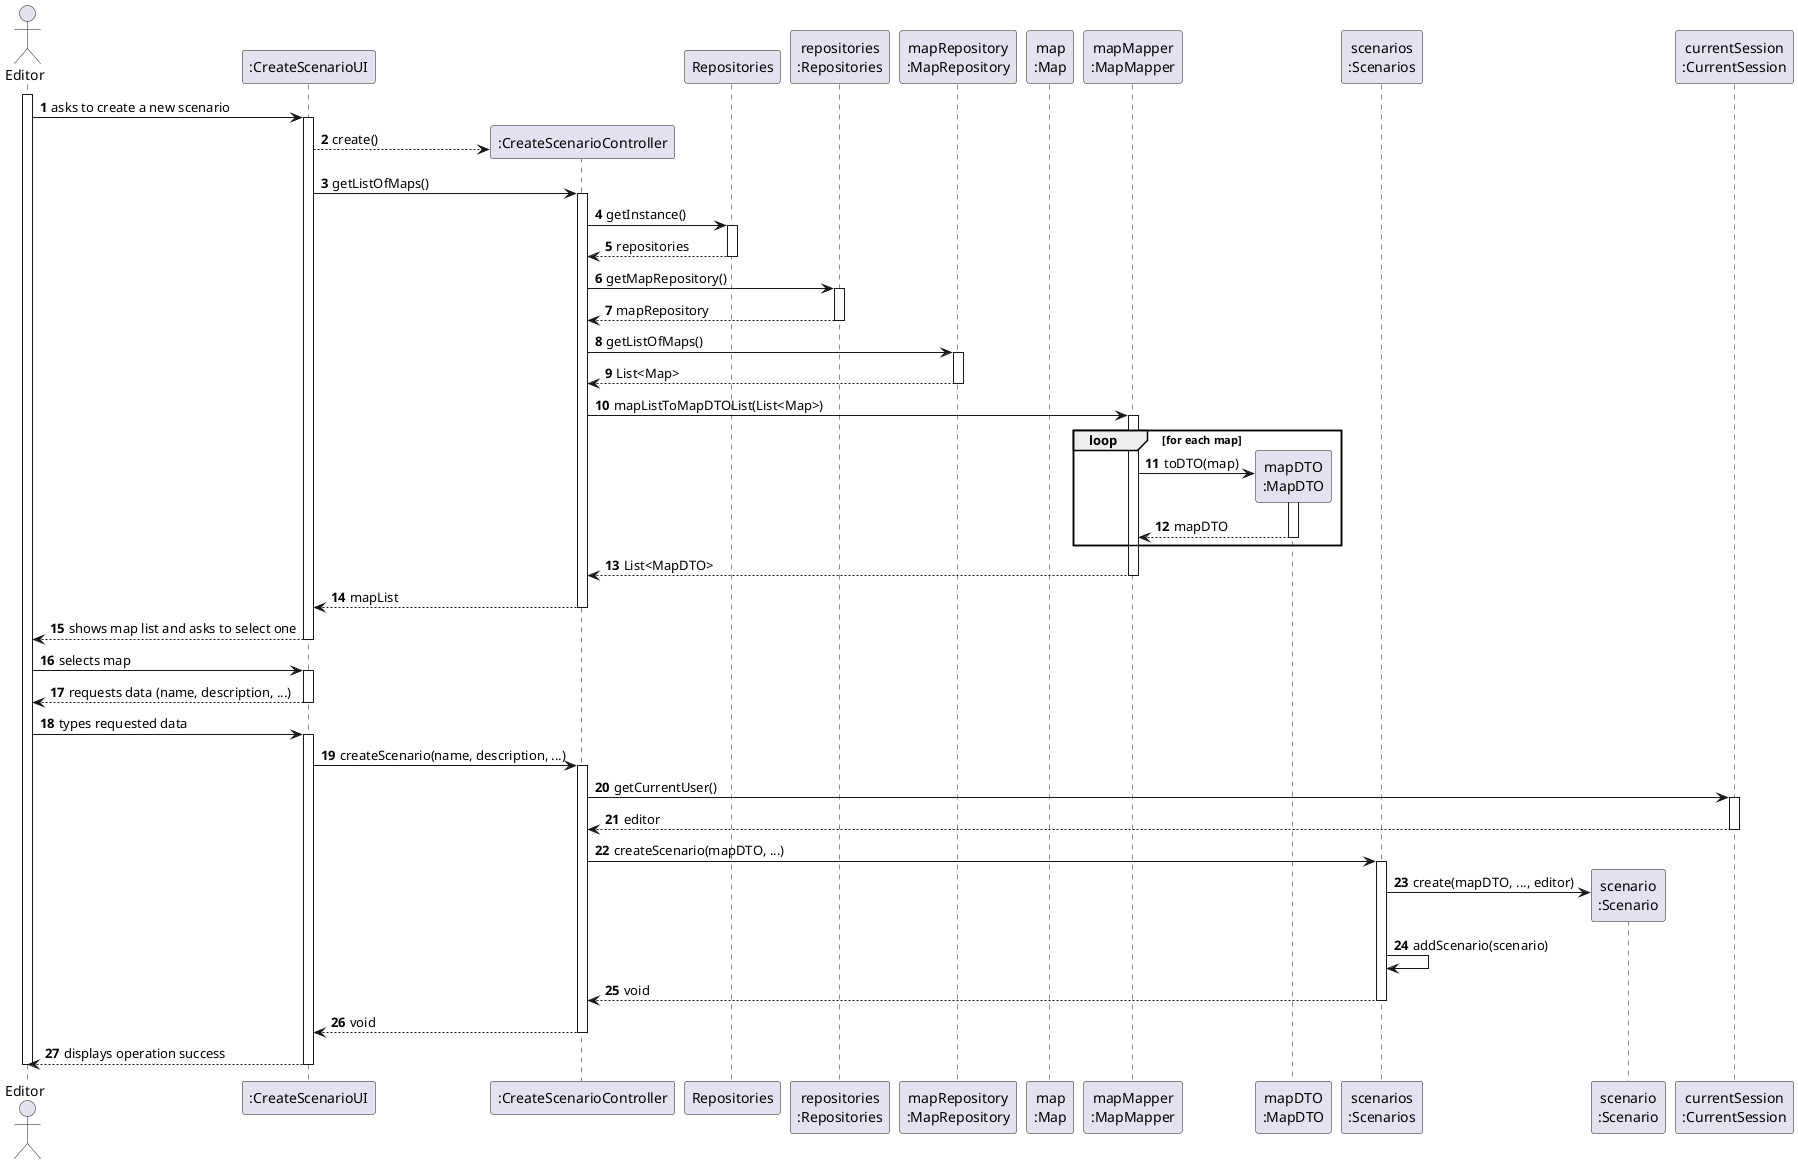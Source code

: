 


@startuml
skinparam packageStyle rectangle
skinparam shadowing false

autonumber

actor "Editor" as EDITOR
participant ":CreateScenarioUI" as UI
participant ":CreateScenarioController" as CTRL
participant "Repositories" as REPOS
participant "repositories\n:Repositories" as REPOS_SINGLETON
participant "mapRepository\n:MapRepository" as MAP_REPO
participant "map\n:Map" as MAP
participant "mapMapper\n:MapMapper" as MAP_MAPPER
participant "mapDTO\n:MapDTO" as MAP_DTO
participant "scenarios\n:Scenarios" as SCENARIOS
participant "scenario\n:Scenario" as SCENARIO
participant "currentSession\n:CurrentSession" as CURRENT_SESSION

activate EDITOR

    EDITOR -> UI : asks to create a new scenario
    activate UI
        UI --> CTRL ** : create()

        UI -> CTRL : getListOfMaps()
        activate CTRL
            CTRL -> REPOS : getInstance()
            activate REPOS
                REPOS --> CTRL: repositories
            deactivate REPOS

            CTRL -> REPOS_SINGLETON : getMapRepository()
            activate REPOS_SINGLETON
                REPOS_SINGLETON --> CTRL: mapRepository
            deactivate REPOS_SINGLETON

            CTRL -> MAP_REPO : getListOfMaps()
            activate MAP_REPO
                MAP_REPO --> CTRL : List<Map>
            deactivate MAP_REPO

            CTRL -> MAP_MAPPER : mapListToMapDTOList(List<Map>)
            activate MAP_MAPPER
                loop for each map
                    MAP_MAPPER -> MAP_DTO **: toDTO(map)
                    activate MAP_DTO
                    MAP_DTO --> MAP_MAPPER : mapDTO
                    deactivate MAP_DTO
                end
                MAP_MAPPER --> CTRL : List<MapDTO>
            deactivate MAP_MAPPER
            CTRL --> UI : mapList
        deactivate CTRL

        UI --> EDITOR : shows map list and asks to select one
    deactivate UI

EDITOR -> UI : selects map
activate UI
    UI --> EDITOR : requests data (name, description, ...)
deactivate UI

EDITOR -> UI : types requested data

activate UI
    UI -> CTRL : createScenario(name, description, ...)
    activate CTRL
        CTRL -> CURRENT_SESSION : getCurrentUser()
        activate CURRENT_SESSION
        CURRENT_SESSION --> CTRL : editor
        deactivate CURRENT_SESSION

        CTRL -> SCENARIOS : createScenario(mapDTO, ...)
        activate SCENARIOS
            SCENARIOS -> SCENARIO **: create(mapDTO, ..., editor)
            SCENARIOS -> SCENARIOS : addScenario(scenario)
            SCENARIOS --> CTRL : void
        deactivate SCENARIOS

    CTRL --> UI : void
    deactivate CTRL

    UI --> EDITOR : displays operation success
deactivate UI

deactivate EDITOR
@enduml
